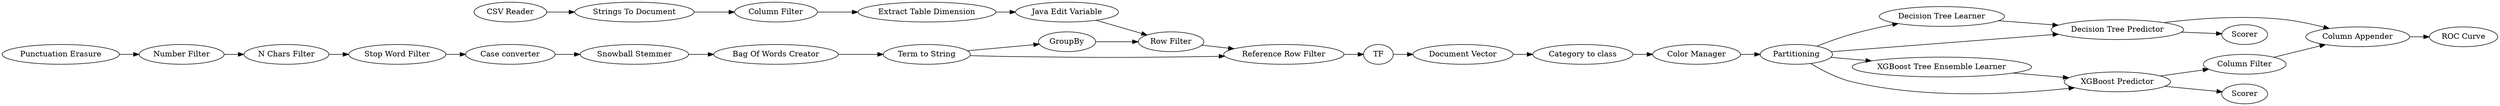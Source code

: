 digraph {
	276 -> 277
	305 -> 360
	8 -> 9
	307 -> 305
	295 -> 7
	67 -> 10
	291 -> 279
	361 -> 299
	30 -> 31
	29 -> 30
	277 -> 299
	279 -> 358
	11 -> 12
	6 -> 66
	10 -> 11
	299 -> 307
	277 -> 291
	8 -> 11
	69 -> 33
	31 -> 69
	33 -> 34
	299 -> 359
	66 -> 67
	277 -> 361
	68 -> 8
	292 -> 275
	277 -> 279
	34 -> 68
	12 -> 292
	279 -> 305
	7 -> 6
	9 -> 10
	275 -> 276
	292 [label="Document Vector"]
	275 [label="Category to class"]
	7 [label="Strings To Document"]
	307 [label="Column Filter"]
	9 [label=GroupBy]
	8 [label="Term to String"]
	295 [label="CSV Reader"]
	277 [label=Partitioning]
	31 [label="N Chars Filter"]
	291 [label="Decision Tree Learner"]
	6 [label="Column Filter"]
	359 [label=Scorer]
	361 [label="XGBoost Tree Ensemble Learner"]
	12 [label=TF]
	10 [label="Row Filter"]
	299 [label="XGBoost Predictor"]
	68 [label="Bag Of Words Creator"]
	67 [label="Java Edit Variable"]
	358 [label=Scorer]
	11 [label="Reference Row Filter"]
	279 [label="Decision Tree Predictor"]
	360 [label="ROC Curve"]
	34 [label="Snowball Stemmer"]
	66 [label="Extract Table Dimension"]
	29 [label="Punctuation Erasure"]
	69 [label="Stop Word Filter"]
	305 [label="Column Appender"]
	276 [label="Color Manager"]
	33 [label="Case converter"]
	30 [label="Number Filter"]
	rankdir=LR
}
